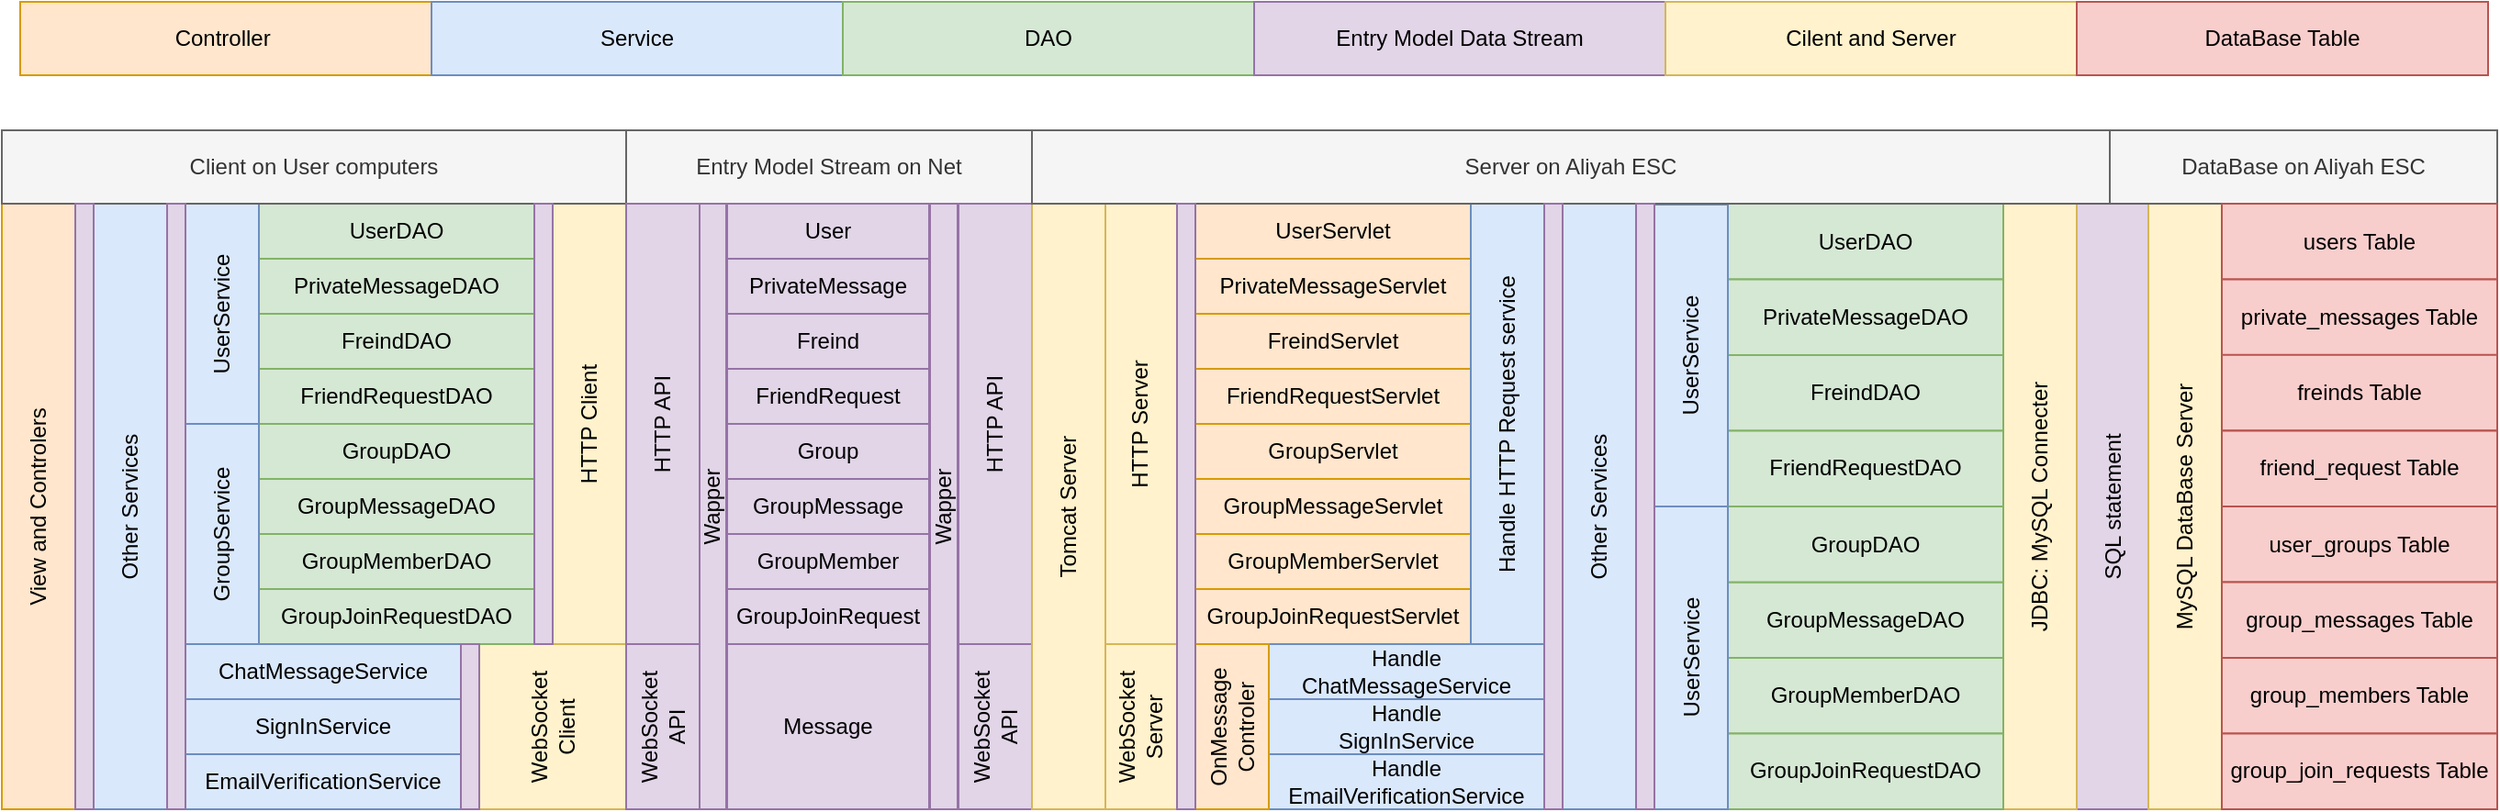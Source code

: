 <mxfile>
    <diagram name="第 1 页" id="bxxxQVGhS8IFvsGaxlDZ">
        <mxGraphModel dx="576" dy="775" grid="1" gridSize="10" guides="1" tooltips="1" connect="1" arrows="1" fold="1" page="0" pageScale="1" pageWidth="827" pageHeight="1169" background="#ffffff" math="0" shadow="0">
            <root>
                <mxCell id="0"/>
                <mxCell id="1" parent="0"/>
                <mxCell id="Gh15Rg3iSsvom2bGsNUg-13" value="" style="group" parent="1" vertex="1" connectable="0">
                    <mxGeometry x="-200" y="160" width="1359" height="370" as="geometry"/>
                </mxCell>
                <mxCell id="Gh15Rg3iSsvom2bGsNUg-8" value="" style="group" parent="Gh15Rg3iSsvom2bGsNUg-13" vertex="1" connectable="0">
                    <mxGeometry width="340" height="370" as="geometry"/>
                </mxCell>
                <mxCell id="TKKuryZPwlHoQlq77Uxj-25" value="WebSocket&lt;div&gt;Client&lt;/div&gt;" style="rounded=0;whiteSpace=wrap;html=1;rotation=-90;fillColor=#fff2cc;strokeColor=#d6b656;" parent="Gh15Rg3iSsvom2bGsNUg-8" vertex="1">
                    <mxGeometry x="255" y="285" width="90" height="80" as="geometry"/>
                </mxCell>
                <mxCell id="TKKuryZPwlHoQlq77Uxj-28" value="HTTP Client" style="rounded=0;whiteSpace=wrap;html=1;rotation=-90;fillColor=#fff2cc;strokeColor=#d6b656;" parent="Gh15Rg3iSsvom2bGsNUg-8" vertex="1">
                    <mxGeometry x="200.0" y="140" width="240" height="40" as="geometry"/>
                </mxCell>
                <mxCell id="TKKuryZPwlHoQlq77Uxj-59" value="Other Services" style="rounded=0;whiteSpace=wrap;html=1;rotation=-90;fillColor=#dae8fc;strokeColor=#6c8ebf;" parent="Gh15Rg3iSsvom2bGsNUg-8" vertex="1">
                    <mxGeometry x="-95" y="185" width="330" height="40" as="geometry"/>
                </mxCell>
                <mxCell id="TKKuryZPwlHoQlq77Uxj-63" value="View and Controlers" style="rounded=0;whiteSpace=wrap;html=1;rotation=-90;fillColor=#ffe6cc;strokeColor=#d79b00;" parent="Gh15Rg3iSsvom2bGsNUg-8" vertex="1">
                    <mxGeometry x="-145" y="185" width="330" height="40" as="geometry"/>
                </mxCell>
                <mxCell id="TKKuryZPwlHoQlq77Uxj-76" value="" style="group" parent="Gh15Rg3iSsvom2bGsNUg-8" vertex="1" connectable="0">
                    <mxGeometry x="100" y="40" width="190" height="240" as="geometry"/>
                </mxCell>
                <mxCell id="TKKuryZPwlHoQlq77Uxj-1" value="UserDAO" style="rounded=0;whiteSpace=wrap;html=1;fillColor=#d5e8d4;strokeColor=#82b366;" parent="TKKuryZPwlHoQlq77Uxj-76" vertex="1">
                    <mxGeometry x="40" width="150" height="30" as="geometry"/>
                </mxCell>
                <mxCell id="TKKuryZPwlHoQlq77Uxj-4" value="FreindDAO" style="rounded=0;whiteSpace=wrap;html=1;fillColor=#d5e8d4;strokeColor=#82b366;" parent="TKKuryZPwlHoQlq77Uxj-76" vertex="1">
                    <mxGeometry x="40" y="60" width="150" height="30" as="geometry"/>
                </mxCell>
                <mxCell id="TKKuryZPwlHoQlq77Uxj-5" value="PrivateMessageDAO" style="rounded=0;whiteSpace=wrap;html=1;fillColor=#d5e8d4;strokeColor=#82b366;" parent="TKKuryZPwlHoQlq77Uxj-76" vertex="1">
                    <mxGeometry x="40" y="30" width="150" height="30" as="geometry"/>
                </mxCell>
                <mxCell id="TKKuryZPwlHoQlq77Uxj-6" value="FriendRequestDAO" style="rounded=0;whiteSpace=wrap;html=1;fillColor=#d5e8d4;strokeColor=#82b366;" parent="TKKuryZPwlHoQlq77Uxj-76" vertex="1">
                    <mxGeometry x="40" y="90" width="150" height="30" as="geometry"/>
                </mxCell>
                <mxCell id="TKKuryZPwlHoQlq77Uxj-7" value="GroupDAO" style="rounded=0;whiteSpace=wrap;html=1;fillColor=#d5e8d4;strokeColor=#82b366;" parent="TKKuryZPwlHoQlq77Uxj-76" vertex="1">
                    <mxGeometry x="40" y="120" width="150" height="30" as="geometry"/>
                </mxCell>
                <mxCell id="TKKuryZPwlHoQlq77Uxj-8" value="GroupMessageDAO" style="rounded=0;whiteSpace=wrap;html=1;fillColor=#d5e8d4;strokeColor=#82b366;" parent="TKKuryZPwlHoQlq77Uxj-76" vertex="1">
                    <mxGeometry x="40" y="150" width="150" height="30" as="geometry"/>
                </mxCell>
                <mxCell id="TKKuryZPwlHoQlq77Uxj-9" value="GroupMemberDAO" style="rounded=0;whiteSpace=wrap;html=1;fillColor=#d5e8d4;strokeColor=#82b366;" parent="TKKuryZPwlHoQlq77Uxj-76" vertex="1">
                    <mxGeometry x="40" y="180" width="150" height="30" as="geometry"/>
                </mxCell>
                <mxCell id="TKKuryZPwlHoQlq77Uxj-10" value="GroupJoinRequestDAO" style="rounded=0;whiteSpace=wrap;html=1;fillColor=#d5e8d4;strokeColor=#82b366;" parent="TKKuryZPwlHoQlq77Uxj-76" vertex="1">
                    <mxGeometry x="40" y="210" width="150" height="30" as="geometry"/>
                </mxCell>
                <mxCell id="TKKuryZPwlHoQlq77Uxj-11" value="UserService" style="rounded=0;whiteSpace=wrap;html=1;rotation=-90;fillColor=#dae8fc;strokeColor=#6c8ebf;" parent="TKKuryZPwlHoQlq77Uxj-76" vertex="1">
                    <mxGeometry x="-40" y="40" width="120" height="40" as="geometry"/>
                </mxCell>
                <mxCell id="TKKuryZPwlHoQlq77Uxj-12" value="GroupService" style="rounded=0;whiteSpace=wrap;html=1;rotation=-90;fillColor=#dae8fc;strokeColor=#6c8ebf;" parent="TKKuryZPwlHoQlq77Uxj-76" vertex="1">
                    <mxGeometry x="-40" y="160" width="120" height="40" as="geometry"/>
                </mxCell>
                <mxCell id="TKKuryZPwlHoQlq77Uxj-81" value="" style="group" parent="Gh15Rg3iSsvom2bGsNUg-8" vertex="1" connectable="0">
                    <mxGeometry x="100" y="280" width="150" height="90" as="geometry"/>
                </mxCell>
                <mxCell id="TKKuryZPwlHoQlq77Uxj-22" value="ChatMessageService" style="rounded=0;whiteSpace=wrap;html=1;fillColor=#dae8fc;strokeColor=#6c8ebf;" parent="TKKuryZPwlHoQlq77Uxj-81" vertex="1">
                    <mxGeometry width="150" height="30" as="geometry"/>
                </mxCell>
                <mxCell id="TKKuryZPwlHoQlq77Uxj-23" value="SignInService" style="rounded=0;whiteSpace=wrap;html=1;fillColor=#dae8fc;strokeColor=#6c8ebf;" parent="TKKuryZPwlHoQlq77Uxj-81" vertex="1">
                    <mxGeometry y="30" width="150" height="30" as="geometry"/>
                </mxCell>
                <mxCell id="TKKuryZPwlHoQlq77Uxj-24" value="EmailVerificationService" style="rounded=0;whiteSpace=wrap;html=1;fillColor=#dae8fc;strokeColor=#6c8ebf;" parent="TKKuryZPwlHoQlq77Uxj-81" vertex="1">
                    <mxGeometry y="60" width="150" height="30" as="geometry"/>
                </mxCell>
                <mxCell id="TKKuryZPwlHoQlq77Uxj-64" value="Client on User computers" style="rounded=0;whiteSpace=wrap;html=1;fillColor=#f5f5f5;fontColor=#333333;strokeColor=#666666;" parent="Gh15Rg3iSsvom2bGsNUg-8" vertex="1">
                    <mxGeometry width="340" height="40" as="geometry"/>
                </mxCell>
                <mxCell id="Gh15Rg3iSsvom2bGsNUg-1" value="" style="rounded=0;whiteSpace=wrap;html=1;fillColor=#e1d5e7;strokeColor=#9673a6;" parent="Gh15Rg3iSsvom2bGsNUg-8" vertex="1">
                    <mxGeometry x="290" y="40" width="10" height="240" as="geometry"/>
                </mxCell>
                <mxCell id="Gh15Rg3iSsvom2bGsNUg-2" value="" style="rounded=0;whiteSpace=wrap;html=1;movable=1;resizable=1;rotatable=1;deletable=1;editable=1;locked=0;connectable=1;fillColor=#e1d5e7;strokeColor=#9673a6;" parent="Gh15Rg3iSsvom2bGsNUg-8" vertex="1">
                    <mxGeometry x="250" y="280" width="10" height="90" as="geometry"/>
                </mxCell>
                <mxCell id="Gh15Rg3iSsvom2bGsNUg-3" value="" style="rounded=0;whiteSpace=wrap;html=1;rotation=-90;fillColor=#e1d5e7;strokeColor=#9673a6;" parent="Gh15Rg3iSsvom2bGsNUg-8" vertex="1">
                    <mxGeometry x="-70" y="200" width="330" height="10" as="geometry"/>
                </mxCell>
                <mxCell id="Gh15Rg3iSsvom2bGsNUg-4" value="" style="rounded=0;whiteSpace=wrap;html=1;rotation=-90;fillColor=#e1d5e7;strokeColor=#9673a6;" parent="Gh15Rg3iSsvom2bGsNUg-8" vertex="1">
                    <mxGeometry x="-120" y="200" width="330" height="10" as="geometry"/>
                </mxCell>
                <mxCell id="Gh15Rg3iSsvom2bGsNUg-9" value="" style="group" parent="Gh15Rg3iSsvom2bGsNUg-13" vertex="1" connectable="0">
                    <mxGeometry x="340.0" width="221.0" height="370" as="geometry"/>
                </mxCell>
                <mxCell id="TKKuryZPwlHoQlq77Uxj-103" value="Entry Model Stream on Net" style="whiteSpace=wrap;html=1;fillColor=#f5f5f5;fontColor=#333333;strokeColor=#666666;container=0;" parent="Gh15Rg3iSsvom2bGsNUg-9" vertex="1">
                    <mxGeometry x="5.684e-14" width="221" height="40" as="geometry"/>
                </mxCell>
                <mxCell id="TKKuryZPwlHoQlq77Uxj-105" value="Wapper" style="rounded=0;whiteSpace=wrap;html=1;rotation=-90;fillColor=#e1d5e7;strokeColor=#9673a6;container=0;" parent="Gh15Rg3iSsvom2bGsNUg-9" vertex="1">
                    <mxGeometry x="-118.0" y="197.5" width="330" height="15" as="geometry"/>
                </mxCell>
                <mxCell id="TKKuryZPwlHoQlq77Uxj-106" value="Wapper" style="rounded=0;whiteSpace=wrap;html=1;rotation=-90;fillColor=#e1d5e7;strokeColor=#9673a6;container=0;" parent="Gh15Rg3iSsvom2bGsNUg-9" vertex="1">
                    <mxGeometry x="8.0" y="197.5" width="330" height="15" as="geometry"/>
                </mxCell>
                <mxCell id="TKKuryZPwlHoQlq77Uxj-89" value="Message" style="rounded=0;whiteSpace=wrap;html=1;fillColor=#e1d5e7;strokeColor=#9673a6;rotation=0;" parent="Gh15Rg3iSsvom2bGsNUg-9" vertex="1">
                    <mxGeometry x="55.0" y="280" width="110" height="90" as="geometry"/>
                </mxCell>
                <mxCell id="TKKuryZPwlHoQlq77Uxj-21" value="HTTP API" style="rounded=0;whiteSpace=wrap;html=1;rotation=-90;fillColor=#e1d5e7;strokeColor=#9673a6;" parent="Gh15Rg3iSsvom2bGsNUg-9" vertex="1">
                    <mxGeometry x="-100" y="140" width="240" height="40" as="geometry"/>
                </mxCell>
                <mxCell id="TKKuryZPwlHoQlq77Uxj-27" value="WebSocket&lt;div&gt;API&lt;/div&gt;" style="rounded=0;whiteSpace=wrap;html=1;rotation=-90;fillColor=#e1d5e7;strokeColor=#9673a6;" parent="Gh15Rg3iSsvom2bGsNUg-9" vertex="1">
                    <mxGeometry x="-25.0" y="305" width="90" height="40" as="geometry"/>
                </mxCell>
                <mxCell id="TKKuryZPwlHoQlq77Uxj-100" value="HTTP API" style="rounded=0;whiteSpace=wrap;html=1;rotation=-90;fillColor=#e1d5e7;strokeColor=#9673a6;" parent="Gh15Rg3iSsvom2bGsNUg-9" vertex="1">
                    <mxGeometry x="81" y="140" width="240" height="40" as="geometry"/>
                </mxCell>
                <mxCell id="TKKuryZPwlHoQlq77Uxj-101" value="WebSocket&lt;div&gt;API&lt;/div&gt;" style="rounded=0;whiteSpace=wrap;html=1;rotation=-90;fillColor=#e1d5e7;strokeColor=#9673a6;" parent="Gh15Rg3iSsvom2bGsNUg-9" vertex="1">
                    <mxGeometry x="156.0" y="305" width="90" height="40" as="geometry"/>
                </mxCell>
                <mxCell id="TKKuryZPwlHoQlq77Uxj-68" value="GroupMember" style="rounded=0;whiteSpace=wrap;html=1;fillColor=#e1d5e7;strokeColor=#9673a6;rotation=0;" parent="Gh15Rg3iSsvom2bGsNUg-9" vertex="1">
                    <mxGeometry x="55.0" y="220" width="110" height="30" as="geometry"/>
                </mxCell>
                <mxCell id="TKKuryZPwlHoQlq77Uxj-69" value="GroupMessage" style="rounded=0;whiteSpace=wrap;html=1;fillColor=#e1d5e7;strokeColor=#9673a6;rotation=0;" parent="Gh15Rg3iSsvom2bGsNUg-9" vertex="1">
                    <mxGeometry x="55.0" y="190" width="110" height="30" as="geometry"/>
                </mxCell>
                <mxCell id="TKKuryZPwlHoQlq77Uxj-71" value="FriendRequest" style="rounded=0;whiteSpace=wrap;html=1;fillColor=#e1d5e7;strokeColor=#9673a6;rotation=0;" parent="Gh15Rg3iSsvom2bGsNUg-9" vertex="1">
                    <mxGeometry x="55.0" y="130" width="110" height="30" as="geometry"/>
                </mxCell>
                <mxCell id="TKKuryZPwlHoQlq77Uxj-72" value="Freind" style="rounded=0;whiteSpace=wrap;html=1;fillColor=#e1d5e7;strokeColor=#9673a6;rotation=0;" parent="Gh15Rg3iSsvom2bGsNUg-9" vertex="1">
                    <mxGeometry x="55.0" y="100" width="110" height="30" as="geometry"/>
                </mxCell>
                <mxCell id="TKKuryZPwlHoQlq77Uxj-73" value="PrivateMessage" style="rounded=0;whiteSpace=wrap;html=1;fillColor=#e1d5e7;strokeColor=#9673a6;rotation=0;" parent="Gh15Rg3iSsvom2bGsNUg-9" vertex="1">
                    <mxGeometry x="55.0" y="70" width="110" height="30" as="geometry"/>
                </mxCell>
                <mxCell id="TKKuryZPwlHoQlq77Uxj-74" value="User" style="rounded=0;whiteSpace=wrap;html=1;fillColor=#e1d5e7;strokeColor=#9673a6;rotation=0;" parent="Gh15Rg3iSsvom2bGsNUg-9" vertex="1">
                    <mxGeometry x="55.0" y="40" width="110" height="30" as="geometry"/>
                </mxCell>
                <mxCell id="TKKuryZPwlHoQlq77Uxj-67" value="GroupJoinRequest" style="rounded=0;whiteSpace=wrap;html=1;fillColor=#e1d5e7;strokeColor=#9673a6;rotation=0;" parent="Gh15Rg3iSsvom2bGsNUg-9" vertex="1">
                    <mxGeometry x="55.0" y="250" width="110" height="30" as="geometry"/>
                </mxCell>
                <mxCell id="TKKuryZPwlHoQlq77Uxj-70" value="Group" style="rounded=0;whiteSpace=wrap;html=1;fillColor=#e1d5e7;strokeColor=#9673a6;rotation=0;" parent="Gh15Rg3iSsvom2bGsNUg-9" vertex="1">
                    <mxGeometry x="55.0" y="160" width="110" height="30" as="geometry"/>
                </mxCell>
                <mxCell id="Gh15Rg3iSsvom2bGsNUg-10" value="" style="group" parent="Gh15Rg3iSsvom2bGsNUg-13" vertex="1" connectable="0">
                    <mxGeometry x="561" width="798" height="370" as="geometry"/>
                </mxCell>
                <mxCell id="TKKuryZPwlHoQlq77Uxj-60" value="SQL statement" style="rounded=0;whiteSpace=wrap;html=1;rotation=-90;fillColor=#e1d5e7;strokeColor=#9673a6;" parent="Gh15Rg3iSsvom2bGsNUg-10" vertex="1">
                    <mxGeometry x="424" y="185" width="330" height="40" as="geometry"/>
                </mxCell>
                <mxCell id="TKKuryZPwlHoQlq77Uxj-46" value="Other Services" style="rounded=0;whiteSpace=wrap;html=1;rotation=-90;fillColor=#dae8fc;strokeColor=#6c8ebf;" parent="Gh15Rg3iSsvom2bGsNUg-10" vertex="1">
                    <mxGeometry x="144" y="185" width="330" height="40" as="geometry"/>
                </mxCell>
                <mxCell id="TKKuryZPwlHoQlq77Uxj-47" value="JDBC: MySQL Connecter" style="rounded=0;whiteSpace=wrap;html=1;rotation=-90;fillColor=#fff2cc;strokeColor=#d6b656;" parent="Gh15Rg3iSsvom2bGsNUg-10" vertex="1">
                    <mxGeometry x="384" y="185" width="330" height="40" as="geometry"/>
                </mxCell>
                <mxCell id="TKKuryZPwlHoQlq77Uxj-77" value="" style="group" parent="Gh15Rg3iSsvom2bGsNUg-10" vertex="1" connectable="0">
                    <mxGeometry x="89" y="40" width="190" height="240" as="geometry"/>
                </mxCell>
                <mxCell id="TKKuryZPwlHoQlq77Uxj-13" value="UserServlet" style="rounded=0;whiteSpace=wrap;html=1;fillColor=#ffe6cc;strokeColor=#d79b00;" parent="TKKuryZPwlHoQlq77Uxj-77" vertex="1">
                    <mxGeometry width="150" height="30" as="geometry"/>
                </mxCell>
                <mxCell id="TKKuryZPwlHoQlq77Uxj-14" value="PrivateMessageServlet" style="rounded=0;whiteSpace=wrap;html=1;fillColor=#ffe6cc;strokeColor=#d79b00;" parent="TKKuryZPwlHoQlq77Uxj-77" vertex="1">
                    <mxGeometry y="30" width="150" height="30" as="geometry"/>
                </mxCell>
                <mxCell id="TKKuryZPwlHoQlq77Uxj-15" value="FreindServlet" style="rounded=0;whiteSpace=wrap;html=1;fillColor=#ffe6cc;strokeColor=#d79b00;" parent="TKKuryZPwlHoQlq77Uxj-77" vertex="1">
                    <mxGeometry y="60" width="150" height="30" as="geometry"/>
                </mxCell>
                <mxCell id="TKKuryZPwlHoQlq77Uxj-16" value="FriendRequestServlet" style="rounded=0;whiteSpace=wrap;html=1;fillColor=#ffe6cc;strokeColor=#d79b00;" parent="TKKuryZPwlHoQlq77Uxj-77" vertex="1">
                    <mxGeometry y="90" width="150" height="30" as="geometry"/>
                </mxCell>
                <mxCell id="TKKuryZPwlHoQlq77Uxj-17" value="GroupServlet" style="rounded=0;whiteSpace=wrap;html=1;fillColor=#ffe6cc;strokeColor=#d79b00;" parent="TKKuryZPwlHoQlq77Uxj-77" vertex="1">
                    <mxGeometry y="120" width="150" height="30" as="geometry"/>
                </mxCell>
                <mxCell id="TKKuryZPwlHoQlq77Uxj-18" value="GroupMessageServlet" style="rounded=0;whiteSpace=wrap;html=1;fillColor=#ffe6cc;strokeColor=#d79b00;" parent="TKKuryZPwlHoQlq77Uxj-77" vertex="1">
                    <mxGeometry y="150" width="150" height="30" as="geometry"/>
                </mxCell>
                <mxCell id="TKKuryZPwlHoQlq77Uxj-19" value="GroupMemberServlet" style="rounded=0;whiteSpace=wrap;html=1;fillColor=#ffe6cc;strokeColor=#d79b00;" parent="TKKuryZPwlHoQlq77Uxj-77" vertex="1">
                    <mxGeometry y="180" width="150" height="30" as="geometry"/>
                </mxCell>
                <mxCell id="TKKuryZPwlHoQlq77Uxj-20" value="GroupJoinRequestServlet" style="rounded=0;whiteSpace=wrap;html=1;fillColor=#ffe6cc;strokeColor=#d79b00;" parent="TKKuryZPwlHoQlq77Uxj-77" vertex="1">
                    <mxGeometry y="210" width="150" height="30" as="geometry"/>
                </mxCell>
                <mxCell id="TKKuryZPwlHoQlq77Uxj-34" value="Handle HTTP Request service" style="rounded=0;whiteSpace=wrap;html=1;rotation=-90;fillColor=#dae8fc;strokeColor=#6c8ebf;" parent="TKKuryZPwlHoQlq77Uxj-77" vertex="1">
                    <mxGeometry x="50" y="100" width="240" height="40" as="geometry"/>
                </mxCell>
                <mxCell id="TKKuryZPwlHoQlq77Uxj-78" value="" style="group" parent="Gh15Rg3iSsvom2bGsNUg-10" vertex="1" connectable="0">
                    <mxGeometry x="339" y="40" width="190" height="330" as="geometry"/>
                </mxCell>
                <mxCell id="TKKuryZPwlHoQlq77Uxj-36" value="GroupMemberDAO" style="rounded=0;whiteSpace=wrap;html=1;fillColor=#d5e8d4;strokeColor=#82b366;" parent="TKKuryZPwlHoQlq77Uxj-78" vertex="1">
                    <mxGeometry x="40" y="247.5" width="150" height="41.25" as="geometry"/>
                </mxCell>
                <mxCell id="TKKuryZPwlHoQlq77Uxj-37" value="FreindDAO" style="rounded=0;whiteSpace=wrap;html=1;fillColor=#d5e8d4;strokeColor=#82b366;" parent="TKKuryZPwlHoQlq77Uxj-78" vertex="1">
                    <mxGeometry x="40" y="82.5" width="150" height="41.25" as="geometry"/>
                </mxCell>
                <mxCell id="TKKuryZPwlHoQlq77Uxj-38" value="GroupMessageDAO" style="rounded=0;whiteSpace=wrap;html=1;fillColor=#d5e8d4;strokeColor=#82b366;" parent="TKKuryZPwlHoQlq77Uxj-78" vertex="1">
                    <mxGeometry x="40" y="206.25" width="150" height="41.25" as="geometry"/>
                </mxCell>
                <mxCell id="TKKuryZPwlHoQlq77Uxj-39" value="GroupDAO" style="rounded=0;whiteSpace=wrap;html=1;fillColor=#d5e8d4;strokeColor=#82b366;" parent="TKKuryZPwlHoQlq77Uxj-78" vertex="1">
                    <mxGeometry x="40" y="165" width="150" height="41.25" as="geometry"/>
                </mxCell>
                <mxCell id="TKKuryZPwlHoQlq77Uxj-40" value="FriendRequestDAO" style="rounded=0;whiteSpace=wrap;html=1;fillColor=#d5e8d4;strokeColor=#82b366;" parent="TKKuryZPwlHoQlq77Uxj-78" vertex="1">
                    <mxGeometry x="40" y="123.75" width="150" height="41.25" as="geometry"/>
                </mxCell>
                <mxCell id="TKKuryZPwlHoQlq77Uxj-41" value="UserDAO" style="rounded=0;whiteSpace=wrap;html=1;fillColor=#d5e8d4;strokeColor=#82b366;" parent="TKKuryZPwlHoQlq77Uxj-78" vertex="1">
                    <mxGeometry x="40" width="150" height="41.25" as="geometry"/>
                </mxCell>
                <mxCell id="TKKuryZPwlHoQlq77Uxj-42" value="PrivateMessageDAO" style="rounded=0;whiteSpace=wrap;html=1;fillColor=#d5e8d4;strokeColor=#82b366;" parent="TKKuryZPwlHoQlq77Uxj-78" vertex="1">
                    <mxGeometry x="40" y="41.25" width="150" height="41.25" as="geometry"/>
                </mxCell>
                <mxCell id="TKKuryZPwlHoQlq77Uxj-43" value="GroupJoinRequestDAO" style="rounded=0;whiteSpace=wrap;html=1;fillColor=#d5e8d4;strokeColor=#82b366;" parent="TKKuryZPwlHoQlq77Uxj-78" vertex="1">
                    <mxGeometry x="40" y="288.75" width="150" height="41.25" as="geometry"/>
                </mxCell>
                <mxCell id="TKKuryZPwlHoQlq77Uxj-44" value="UserService" style="rounded=0;whiteSpace=wrap;html=1;rotation=-90;fillColor=#dae8fc;strokeColor=#6c8ebf;" parent="TKKuryZPwlHoQlq77Uxj-78" vertex="1">
                    <mxGeometry x="-62.5" y="63" width="165" height="40" as="geometry"/>
                </mxCell>
                <mxCell id="TKKuryZPwlHoQlq77Uxj-45" value="UserService" style="rounded=0;whiteSpace=wrap;html=1;rotation=-90;fillColor=#dae8fc;strokeColor=#6c8ebf;" parent="TKKuryZPwlHoQlq77Uxj-78" vertex="1">
                    <mxGeometry x="-62.5" y="227.5" width="165" height="40" as="geometry"/>
                </mxCell>
                <mxCell id="TKKuryZPwlHoQlq77Uxj-80" value="" style="group" parent="Gh15Rg3iSsvom2bGsNUg-10" vertex="1" connectable="0">
                    <mxGeometry x="89" y="280" width="190" height="90" as="geometry"/>
                </mxCell>
                <mxCell id="TKKuryZPwlHoQlq77Uxj-31" value="Handle ChatMessageService" style="rounded=0;whiteSpace=wrap;html=1;fillColor=#dae8fc;strokeColor=#6c8ebf;" parent="TKKuryZPwlHoQlq77Uxj-80" vertex="1">
                    <mxGeometry x="40" width="150" height="30" as="geometry"/>
                </mxCell>
                <mxCell id="TKKuryZPwlHoQlq77Uxj-32" value="&lt;div&gt;Handle&lt;/div&gt;SignInService" style="rounded=0;whiteSpace=wrap;html=1;fillColor=#dae8fc;strokeColor=#6c8ebf;" parent="TKKuryZPwlHoQlq77Uxj-80" vertex="1">
                    <mxGeometry x="40" y="30" width="150" height="30" as="geometry"/>
                </mxCell>
                <mxCell id="TKKuryZPwlHoQlq77Uxj-33" value="&lt;div&gt;Handle&lt;/div&gt;EmailVerificationService" style="rounded=0;whiteSpace=wrap;html=1;fillColor=#dae8fc;strokeColor=#6c8ebf;" parent="TKKuryZPwlHoQlq77Uxj-80" vertex="1">
                    <mxGeometry x="40" y="60" width="150" height="30" as="geometry"/>
                </mxCell>
                <mxCell id="TKKuryZPwlHoQlq77Uxj-35" value="OnMessage&lt;div&gt;Controler&lt;/div&gt;" style="rounded=0;whiteSpace=wrap;html=1;rotation=-90;fillColor=#ffe6cc;strokeColor=#d79b00;" parent="TKKuryZPwlHoQlq77Uxj-80" vertex="1">
                    <mxGeometry x="-25" y="25" width="90" height="40" as="geometry"/>
                </mxCell>
                <mxCell id="TKKuryZPwlHoQlq77Uxj-95" value="" style="group" parent="Gh15Rg3iSsvom2bGsNUg-10" vertex="1" connectable="0">
                    <mxGeometry y="40" width="79" height="330" as="geometry"/>
                </mxCell>
                <mxCell id="TKKuryZPwlHoQlq77Uxj-29" value="HTTP Server" style="rounded=0;whiteSpace=wrap;html=1;rotation=-90;fillColor=#fff2cc;strokeColor=#d6b656;" parent="TKKuryZPwlHoQlq77Uxj-95" vertex="1">
                    <mxGeometry x="-61" y="100" width="240" height="40" as="geometry"/>
                </mxCell>
                <mxCell id="TKKuryZPwlHoQlq77Uxj-30" value="WebSocket&lt;div&gt;Server&lt;/div&gt;" style="rounded=0;whiteSpace=wrap;html=1;rotation=-90;fillColor=#fff2cc;strokeColor=#d6b656;" parent="TKKuryZPwlHoQlq77Uxj-95" vertex="1">
                    <mxGeometry x="14" y="265" width="90" height="40" as="geometry"/>
                </mxCell>
                <mxCell id="TKKuryZPwlHoQlq77Uxj-57" value="Tomcat Server" style="rounded=0;whiteSpace=wrap;html=1;rotation=-90;fillColor=#fff2cc;strokeColor=#d6b656;" parent="TKKuryZPwlHoQlq77Uxj-95" vertex="1">
                    <mxGeometry x="-145" y="145" width="330" height="40" as="geometry"/>
                </mxCell>
                <mxCell id="TKKuryZPwlHoQlq77Uxj-65" value="Server on Aliyah ESC" style="rounded=0;whiteSpace=wrap;html=1;fillColor=#f5f5f5;fontColor=#333333;strokeColor=#666666;" parent="Gh15Rg3iSsvom2bGsNUg-10" vertex="1">
                    <mxGeometry width="587" height="40" as="geometry"/>
                </mxCell>
                <mxCell id="Gh15Rg3iSsvom2bGsNUg-5" value="" style="rounded=0;whiteSpace=wrap;html=1;fillColor=#e1d5e7;strokeColor=#9673a6;" parent="Gh15Rg3iSsvom2bGsNUg-10" vertex="1">
                    <mxGeometry x="79" y="40" width="10" height="330" as="geometry"/>
                </mxCell>
                <mxCell id="Gh15Rg3iSsvom2bGsNUg-6" value="" style="rounded=0;whiteSpace=wrap;html=1;fillColor=#e1d5e7;strokeColor=#9673a6;" parent="Gh15Rg3iSsvom2bGsNUg-10" vertex="1">
                    <mxGeometry x="279" y="40" width="10" height="330" as="geometry"/>
                </mxCell>
                <mxCell id="Gh15Rg3iSsvom2bGsNUg-7" value="" style="rounded=0;whiteSpace=wrap;html=1;fillColor=#e1d5e7;strokeColor=#9673a6;" parent="Gh15Rg3iSsvom2bGsNUg-10" vertex="1">
                    <mxGeometry x="329" y="40" width="10" height="330" as="geometry"/>
                </mxCell>
                <mxCell id="TKKuryZPwlHoQlq77Uxj-62" value="MySQL DataBase Server" style="rounded=0;whiteSpace=wrap;html=1;rotation=-90;fillColor=#fff2cc;strokeColor=#d6b656;" parent="Gh15Rg3iSsvom2bGsNUg-10" vertex="1">
                    <mxGeometry x="463" y="185" width="330" height="40" as="geometry"/>
                </mxCell>
                <mxCell id="TKKuryZPwlHoQlq77Uxj-66" value="DataBase on Aliyah ESC" style="rounded=0;whiteSpace=wrap;html=1;fillColor=#f5f5f5;fontColor=#333333;strokeColor=#666666;" parent="Gh15Rg3iSsvom2bGsNUg-10" vertex="1">
                    <mxGeometry x="587" width="211" height="40" as="geometry"/>
                </mxCell>
                <mxCell id="TKKuryZPwlHoQlq77Uxj-79" value="" style="group" parent="Gh15Rg3iSsvom2bGsNUg-10" vertex="1" connectable="0">
                    <mxGeometry x="648" y="40" width="150" height="330" as="geometry"/>
                </mxCell>
                <mxCell id="TKKuryZPwlHoQlq77Uxj-48" value="users Table" style="rounded=0;whiteSpace=wrap;html=1;fillColor=#f8cecc;strokeColor=#b85450;" parent="TKKuryZPwlHoQlq77Uxj-79" vertex="1">
                    <mxGeometry width="150" height="41.25" as="geometry"/>
                </mxCell>
                <mxCell id="TKKuryZPwlHoQlq77Uxj-49" value="private_messages Table" style="rounded=0;whiteSpace=wrap;html=1;fillColor=#f8cecc;strokeColor=#b85450;" parent="TKKuryZPwlHoQlq77Uxj-79" vertex="1">
                    <mxGeometry y="41.25" width="150" height="41.25" as="geometry"/>
                </mxCell>
                <mxCell id="TKKuryZPwlHoQlq77Uxj-50" value="freinds Table" style="rounded=0;whiteSpace=wrap;html=1;fillColor=#f8cecc;strokeColor=#b85450;" parent="TKKuryZPwlHoQlq77Uxj-79" vertex="1">
                    <mxGeometry y="82.38" width="150" height="41.25" as="geometry"/>
                </mxCell>
                <mxCell id="TKKuryZPwlHoQlq77Uxj-51" value="friend_request Table" style="rounded=0;whiteSpace=wrap;html=1;fillColor=#f8cecc;strokeColor=#b85450;" parent="TKKuryZPwlHoQlq77Uxj-79" vertex="1">
                    <mxGeometry y="123.75" width="150" height="41.25" as="geometry"/>
                </mxCell>
                <mxCell id="TKKuryZPwlHoQlq77Uxj-52" value="user_groups Table" style="rounded=0;whiteSpace=wrap;html=1;fillColor=#f8cecc;strokeColor=#b85450;" parent="TKKuryZPwlHoQlq77Uxj-79" vertex="1">
                    <mxGeometry y="165" width="150" height="41.25" as="geometry"/>
                </mxCell>
                <mxCell id="TKKuryZPwlHoQlq77Uxj-53" value="group_messages Table" style="rounded=0;whiteSpace=wrap;html=1;fillColor=#f8cecc;strokeColor=#b85450;" parent="TKKuryZPwlHoQlq77Uxj-79" vertex="1">
                    <mxGeometry y="206.25" width="150" height="41.25" as="geometry"/>
                </mxCell>
                <mxCell id="TKKuryZPwlHoQlq77Uxj-54" value="group_members Table" style="rounded=0;whiteSpace=wrap;html=1;fillColor=#f8cecc;strokeColor=#b85450;" parent="TKKuryZPwlHoQlq77Uxj-79" vertex="1">
                    <mxGeometry y="247.5" width="150" height="41.25" as="geometry"/>
                </mxCell>
                <mxCell id="TKKuryZPwlHoQlq77Uxj-55" value="group_join_requests Table" style="rounded=0;whiteSpace=wrap;html=1;fillColor=#f8cecc;strokeColor=#b85450;" parent="TKKuryZPwlHoQlq77Uxj-79" vertex="1">
                    <mxGeometry y="288.75" width="150" height="41.25" as="geometry"/>
                </mxCell>
                <mxCell id="Gh15Rg3iSsvom2bGsNUg-22" value="" style="group" parent="1" vertex="1" connectable="0">
                    <mxGeometry x="-190" y="90" width="1344" height="40" as="geometry"/>
                </mxCell>
                <mxCell id="Gh15Rg3iSsvom2bGsNUg-14" value="Controller&amp;nbsp;" style="rounded=0;whiteSpace=wrap;html=1;fillColor=#ffe6cc;strokeColor=#d79b00;" parent="Gh15Rg3iSsvom2bGsNUg-22" vertex="1">
                    <mxGeometry width="224" height="40" as="geometry"/>
                </mxCell>
                <mxCell id="Gh15Rg3iSsvom2bGsNUg-15" value="Service" style="rounded=0;whiteSpace=wrap;html=1;fillColor=#dae8fc;strokeColor=#6c8ebf;" parent="Gh15Rg3iSsvom2bGsNUg-22" vertex="1">
                    <mxGeometry x="224" width="224" height="40" as="geometry"/>
                </mxCell>
                <mxCell id="Gh15Rg3iSsvom2bGsNUg-16" value="DAO" style="rounded=0;whiteSpace=wrap;html=1;fillColor=#d5e8d4;strokeColor=#82b366;" parent="Gh15Rg3iSsvom2bGsNUg-22" vertex="1">
                    <mxGeometry x="448" width="224" height="40" as="geometry"/>
                </mxCell>
                <mxCell id="Gh15Rg3iSsvom2bGsNUg-17" value="Entry Model Data Stream" style="rounded=0;whiteSpace=wrap;html=1;fillColor=#e1d5e7;strokeColor=#9673a6;" parent="Gh15Rg3iSsvom2bGsNUg-22" vertex="1">
                    <mxGeometry x="672" width="224" height="40" as="geometry"/>
                </mxCell>
                <mxCell id="Gh15Rg3iSsvom2bGsNUg-18" value="Cilent and Server" style="rounded=0;whiteSpace=wrap;html=1;fillColor=#fff2cc;strokeColor=#d6b656;" parent="Gh15Rg3iSsvom2bGsNUg-22" vertex="1">
                    <mxGeometry x="896" width="224" height="40" as="geometry"/>
                </mxCell>
                <mxCell id="Gh15Rg3iSsvom2bGsNUg-19" value="DataBase Table" style="rounded=0;whiteSpace=wrap;html=1;fillColor=#f8cecc;strokeColor=#b85450;" parent="Gh15Rg3iSsvom2bGsNUg-22" vertex="1">
                    <mxGeometry x="1120" width="224" height="40" as="geometry"/>
                </mxCell>
            </root>
        </mxGraphModel>
    </diagram>
</mxfile>